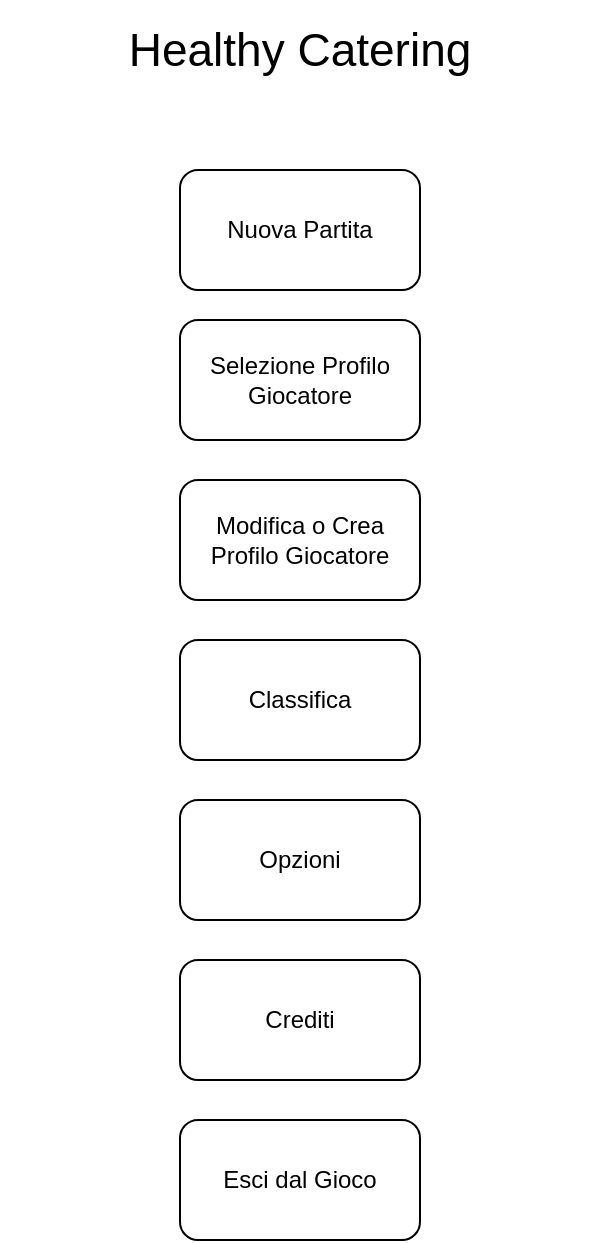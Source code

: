 <mxfile version="18.0.3" type="device"><diagram id="u2xqNWCcZT6Zx0NnnoJK" name="Page-1"><mxGraphModel dx="1038" dy="543" grid="1" gridSize="10" guides="1" tooltips="1" connect="1" arrows="1" fold="1" page="1" pageScale="1" pageWidth="827" pageHeight="1169" math="0" shadow="0"><root><mxCell id="0"/><mxCell id="1" parent="0"/><mxCell id="-qWk9D2lYr1B211Cd-G_-1" value="Nuova Partita" style="rounded=1;whiteSpace=wrap;html=1;" parent="1" vertex="1"><mxGeometry x="200" y="125" width="120" height="60" as="geometry"/></mxCell><mxCell id="-qWk9D2lYr1B211Cd-G_-3" value="Selezione Profilo Giocatore" style="rounded=1;whiteSpace=wrap;html=1;" parent="1" vertex="1"><mxGeometry x="200" y="200" width="120" height="60" as="geometry"/></mxCell><mxCell id="-qWk9D2lYr1B211Cd-G_-7" value="&lt;font style=&quot;font-size: 23px&quot;&gt;Healthy Catering&lt;/font&gt;" style="text;html=1;strokeColor=none;fillColor=none;align=center;verticalAlign=middle;whiteSpace=wrap;rounded=0;" parent="1" vertex="1"><mxGeometry x="110" y="40" width="300" height="50" as="geometry"/></mxCell><mxCell id="xmjl8oEPCnsqY5DoW3nU-3" value="Classifica" style="rounded=1;whiteSpace=wrap;html=1;" parent="1" vertex="1"><mxGeometry x="200" y="360" width="120" height="60" as="geometry"/></mxCell><mxCell id="xmjl8oEPCnsqY5DoW3nU-4" value="Opzioni" style="rounded=1;whiteSpace=wrap;html=1;" parent="1" vertex="1"><mxGeometry x="200" y="440" width="120" height="60" as="geometry"/></mxCell><mxCell id="xmjl8oEPCnsqY5DoW3nU-5" value="Crediti" style="rounded=1;whiteSpace=wrap;html=1;" parent="1" vertex="1"><mxGeometry x="200" y="520" width="120" height="60" as="geometry"/></mxCell><mxCell id="xmjl8oEPCnsqY5DoW3nU-6" value="Esci dal Gioco" style="rounded=1;whiteSpace=wrap;html=1;" parent="1" vertex="1"><mxGeometry x="200" y="600" width="120" height="60" as="geometry"/></mxCell><mxCell id="h9bqZnIEO7iYLDcH4cyo-1" value="Modifica o Crea Profilo Giocatore" style="rounded=1;whiteSpace=wrap;html=1;" vertex="1" parent="1"><mxGeometry x="200" y="280" width="120" height="60" as="geometry"/></mxCell></root></mxGraphModel></diagram></mxfile>
